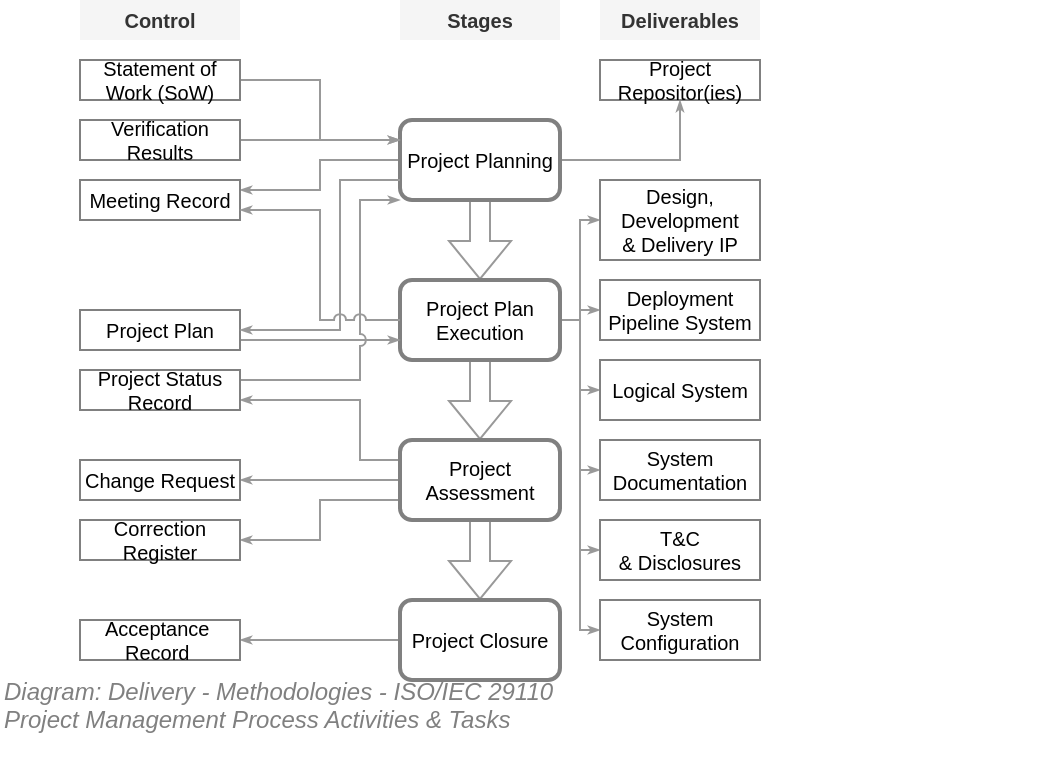 <mxfile compressed="false" version="17.5.0" type="google">
  <diagram id="hbhtlsC5WST3zJC881ve" name="ISO-29110-Basic-Project Management Processes, Activities, Tasks">
    <mxGraphModel grid="1" page="1" gridSize="10" guides="1" tooltips="1" connect="1" arrows="1" fold="1" pageScale="1" pageWidth="827" pageHeight="1169" math="0" shadow="0">
      <root>
        <mxCell id="LK1oiG8ELNqy3hZ6TInz-0" />
        <mxCell id="LK1oiG8ELNqy3hZ6TInz-1" parent="LK1oiG8ELNqy3hZ6TInz-0" />
        <mxCell id="LK1oiG8ELNqy3hZ6TInz-2" style="edgeStyle=elbowEdgeStyle;rounded=0;jumpStyle=arc;orthogonalLoop=1;jettySize=auto;html=1;entryX=0.5;entryY=1;entryDx=0;entryDy=0;startSize=2;endArrow=classicThin;endFill=1;endSize=3;strokeColor=#999999;strokeWidth=1;fillColor=none;gradientColor=#ffffff;fontSize=10;exitX=1;exitY=0.5;exitDx=0;exitDy=0;" edge="1" parent="LK1oiG8ELNqy3hZ6TInz-1" source="LK1oiG8ELNqy3hZ6TInz-5" target="LK1oiG8ELNqy3hZ6TInz-11">
          <mxGeometry relative="1" as="geometry">
            <Array as="points">
              <mxPoint x="460" y="290" />
            </Array>
          </mxGeometry>
        </mxCell>
        <mxCell id="LK1oiG8ELNqy3hZ6TInz-3" style="edgeStyle=elbowEdgeStyle;rounded=0;jumpStyle=arc;orthogonalLoop=1;jettySize=auto;html=1;entryX=1;entryY=0.25;entryDx=0;entryDy=0;startSize=2;endArrow=classicThin;endFill=1;endSize=3;strokeColor=#999999;strokeWidth=1;fillColor=none;gradientColor=#ffffff;fontSize=10;" edge="1" parent="LK1oiG8ELNqy3hZ6TInz-1" target="LK1oiG8ELNqy3hZ6TInz-10">
          <mxGeometry relative="1" as="geometry">
            <mxPoint x="320" y="300" as="sourcePoint" />
          </mxGeometry>
        </mxCell>
        <mxCell id="LK1oiG8ELNqy3hZ6TInz-4" style="edgeStyle=none;rounded=0;jumpStyle=arc;orthogonalLoop=1;jettySize=auto;html=1;entryX=0.5;entryY=0;entryDx=0;entryDy=0;endArrow=classicThin;endFill=1;strokeColor=#999999;strokeWidth=1;fillColor=none;gradientColor=#ffffff;fontSize=10;shape=flexArrow;" edge="1" parent="LK1oiG8ELNqy3hZ6TInz-1" source="LK1oiG8ELNqy3hZ6TInz-5" target="LK1oiG8ELNqy3hZ6TInz-20">
          <mxGeometry relative="1" as="geometry" />
        </mxCell>
        <mxCell id="LK1oiG8ELNqy3hZ6TInz-5" value="Project Planning" style="rounded=1;whiteSpace=wrap;html=1;strokeColor=#808080;strokeWidth=2;fontSize=10;align=center;" vertex="1" parent="LK1oiG8ELNqy3hZ6TInz-1">
          <mxGeometry x="320" y="280" width="80" height="40" as="geometry" />
        </mxCell>
        <mxCell id="LK1oiG8ELNqy3hZ6TInz-6" style="edgeStyle=elbowEdgeStyle;rounded=0;jumpStyle=arc;orthogonalLoop=1;jettySize=auto;html=1;startSize=2;endArrow=classicThin;endFill=1;endSize=3;strokeColor=#999999;strokeWidth=1;fillColor=none;gradientColor=#ffffff;fontSize=10;" edge="1" parent="LK1oiG8ELNqy3hZ6TInz-1" source="LK1oiG8ELNqy3hZ6TInz-7">
          <mxGeometry relative="1" as="geometry">
            <mxPoint x="320" y="290" as="targetPoint" />
          </mxGeometry>
        </mxCell>
        <mxCell id="LK1oiG8ELNqy3hZ6TInz-7" value="Statement of Work (SoW)" style="rounded=0;whiteSpace=wrap;html=1;strokeColor=#808080;strokeWidth=1;fontSize=10;align=center;" vertex="1" parent="LK1oiG8ELNqy3hZ6TInz-1">
          <mxGeometry x="160" y="250" width="80" height="20" as="geometry" />
        </mxCell>
        <mxCell id="LK1oiG8ELNqy3hZ6TInz-8" style="edgeStyle=elbowEdgeStyle;rounded=0;jumpStyle=arc;orthogonalLoop=1;jettySize=auto;html=1;startSize=2;endArrow=classicThin;endFill=1;endSize=3;strokeColor=#999999;strokeWidth=1;fillColor=none;gradientColor=#ffffff;fontSize=10;exitX=1;exitY=0.5;exitDx=0;exitDy=0;" edge="1" parent="LK1oiG8ELNqy3hZ6TInz-1" source="LK1oiG8ELNqy3hZ6TInz-9">
          <mxGeometry relative="1" as="geometry">
            <mxPoint x="320" y="290" as="targetPoint" />
          </mxGeometry>
        </mxCell>
        <mxCell id="LK1oiG8ELNqy3hZ6TInz-9" value="Verification Results" style="rounded=0;whiteSpace=wrap;html=1;strokeColor=#808080;strokeWidth=1;fontSize=10;align=center;" vertex="1" parent="LK1oiG8ELNqy3hZ6TInz-1">
          <mxGeometry x="160" y="280" width="80" height="20" as="geometry" />
        </mxCell>
        <mxCell id="LK1oiG8ELNqy3hZ6TInz-10" value="Meeting Record" style="rounded=0;whiteSpace=wrap;html=1;strokeColor=#808080;strokeWidth=1;fontSize=10;align=center;" vertex="1" parent="LK1oiG8ELNqy3hZ6TInz-1">
          <mxGeometry x="160" y="310" width="80" height="20" as="geometry" />
        </mxCell>
        <mxCell id="LK1oiG8ELNqy3hZ6TInz-11" value="Project Repositor(ies)" style="rounded=0;whiteSpace=wrap;html=1;strokeColor=#808080;strokeWidth=1;fontSize=10;align=center;" vertex="1" parent="LK1oiG8ELNqy3hZ6TInz-1">
          <mxGeometry x="420" y="250" width="80" height="20" as="geometry" />
        </mxCell>
        <mxCell id="LK1oiG8ELNqy3hZ6TInz-12" style="edgeStyle=elbowEdgeStyle;rounded=0;jumpStyle=arc;orthogonalLoop=1;jettySize=auto;html=1;entryX=1;entryY=0.75;entryDx=0;entryDy=0;startSize=2;endArrow=classicThin;endFill=1;endSize=3;strokeColor=#999999;strokeWidth=1;fillColor=none;gradientColor=#ffffff;fontSize=10;exitX=0;exitY=0.25;exitDx=0;exitDy=0;" edge="1" parent="LK1oiG8ELNqy3hZ6TInz-1" source="LK1oiG8ELNqy3hZ6TInz-25" target="LK1oiG8ELNqy3hZ6TInz-34">
          <mxGeometry relative="1" as="geometry">
            <Array as="points">
              <mxPoint x="300" y="480" />
            </Array>
          </mxGeometry>
        </mxCell>
        <mxCell id="LK1oiG8ELNqy3hZ6TInz-13" style="edgeStyle=elbowEdgeStyle;rounded=0;jumpStyle=arc;orthogonalLoop=1;jettySize=auto;html=1;entryX=0;entryY=0.5;entryDx=0;entryDy=0;startSize=2;endArrow=classicThin;endFill=1;endSize=3;strokeColor=#999999;strokeWidth=1;fillColor=none;gradientColor=#ffffff;fontSize=10;exitX=1;exitY=0.5;exitDx=0;exitDy=0;" edge="1" parent="LK1oiG8ELNqy3hZ6TInz-1" source="LK1oiG8ELNqy3hZ6TInz-20" target="LK1oiG8ELNqy3hZ6TInz-36">
          <mxGeometry relative="1" as="geometry">
            <mxPoint x="320" y="520" as="sourcePoint" />
          </mxGeometry>
        </mxCell>
        <mxCell id="LK1oiG8ELNqy3hZ6TInz-14" style="edgeStyle=elbowEdgeStyle;rounded=0;jumpStyle=arc;orthogonalLoop=1;jettySize=auto;html=1;entryX=0;entryY=0.5;entryDx=0;entryDy=0;startSize=2;endArrow=classicThin;endFill=1;endSize=3;strokeColor=#999999;strokeWidth=1;fillColor=none;gradientColor=#ffffff;fontSize=10;exitX=1;exitY=0.5;exitDx=0;exitDy=0;" edge="1" parent="LK1oiG8ELNqy3hZ6TInz-1" source="LK1oiG8ELNqy3hZ6TInz-20" target="LK1oiG8ELNqy3hZ6TInz-28">
          <mxGeometry relative="1" as="geometry">
            <mxPoint x="320" y="520" as="sourcePoint" />
          </mxGeometry>
        </mxCell>
        <mxCell id="LK1oiG8ELNqy3hZ6TInz-15" style="edgeStyle=elbowEdgeStyle;rounded=0;jumpStyle=arc;orthogonalLoop=1;jettySize=auto;html=1;entryX=0;entryY=0.5;entryDx=0;entryDy=0;startSize=2;endArrow=classicThin;endFill=1;endSize=3;strokeColor=#999999;strokeWidth=1;fillColor=none;gradientColor=#ffffff;fontSize=10;exitX=1;exitY=0.5;exitDx=0;exitDy=0;" edge="1" parent="LK1oiG8ELNqy3hZ6TInz-1" source="LK1oiG8ELNqy3hZ6TInz-20" target="LK1oiG8ELNqy3hZ6TInz-27">
          <mxGeometry relative="1" as="geometry">
            <mxPoint x="320" y="520" as="sourcePoint" />
            <Array as="points" />
          </mxGeometry>
        </mxCell>
        <mxCell id="LK1oiG8ELNqy3hZ6TInz-16" style="edgeStyle=elbowEdgeStyle;rounded=0;jumpStyle=arc;orthogonalLoop=1;jettySize=auto;html=1;entryX=0;entryY=0.5;entryDx=0;entryDy=0;startSize=2;endArrow=classicThin;endFill=1;endSize=3;strokeColor=#999999;strokeWidth=1;fillColor=none;gradientColor=#ffffff;fontSize=10;" edge="1" parent="LK1oiG8ELNqy3hZ6TInz-1" source="LK1oiG8ELNqy3hZ6TInz-20" target="LK1oiG8ELNqy3hZ6TInz-41">
          <mxGeometry relative="1" as="geometry">
            <Array as="points">
              <mxPoint x="410" y="480" />
            </Array>
          </mxGeometry>
        </mxCell>
        <mxCell id="LK1oiG8ELNqy3hZ6TInz-17" style="edgeStyle=elbowEdgeStyle;rounded=0;jumpStyle=arc;orthogonalLoop=1;jettySize=auto;html=1;entryX=0;entryY=0.5;entryDx=0;entryDy=0;startSize=2;endArrow=classicThin;endFill=1;endSize=3;strokeColor=#999999;strokeWidth=1;fillColor=none;gradientColor=#ffffff;fontSize=10;exitX=1;exitY=0.5;exitDx=0;exitDy=0;" edge="1" parent="LK1oiG8ELNqy3hZ6TInz-1" source="LK1oiG8ELNqy3hZ6TInz-20" target="LK1oiG8ELNqy3hZ6TInz-37">
          <mxGeometry relative="1" as="geometry" />
        </mxCell>
        <mxCell id="LK1oiG8ELNqy3hZ6TInz-18" style="edgeStyle=elbowEdgeStyle;rounded=0;jumpStyle=arc;orthogonalLoop=1;jettySize=auto;html=1;entryX=0;entryY=0.5;entryDx=0;entryDy=0;startSize=2;endArrow=classicThin;endFill=1;endSize=3;strokeColor=#999999;strokeWidth=1;fillColor=none;gradientColor=#ffffff;fontSize=10;exitX=1;exitY=0.5;exitDx=0;exitDy=0;" edge="1" parent="LK1oiG8ELNqy3hZ6TInz-1" source="LK1oiG8ELNqy3hZ6TInz-20" target="LK1oiG8ELNqy3hZ6TInz-40">
          <mxGeometry relative="1" as="geometry" />
        </mxCell>
        <mxCell id="LK1oiG8ELNqy3hZ6TInz-19" style="edgeStyle=none;rounded=0;jumpStyle=arc;orthogonalLoop=1;jettySize=auto;html=1;entryX=0.5;entryY=0;entryDx=0;entryDy=0;endArrow=classicThin;endFill=1;strokeColor=#999999;strokeWidth=1;fillColor=none;gradientColor=#ffffff;fontSize=10;shape=flexArrow;exitX=0.5;exitY=1;exitDx=0;exitDy=0;" edge="1" parent="LK1oiG8ELNqy3hZ6TInz-1" source="LK1oiG8ELNqy3hZ6TInz-20" target="LK1oiG8ELNqy3hZ6TInz-25">
          <mxGeometry relative="1" as="geometry">
            <mxPoint x="360" y="410" as="sourcePoint" />
          </mxGeometry>
        </mxCell>
        <mxCell id="LK1oiG8ELNqy3hZ6TInz-20" value="Project Plan Execution" style="rounded=1;whiteSpace=wrap;html=1;strokeColor=#808080;strokeWidth=2;fontSize=10;align=center;" vertex="1" parent="LK1oiG8ELNqy3hZ6TInz-1">
          <mxGeometry x="320" y="360" width="80" height="40" as="geometry" />
        </mxCell>
        <mxCell id="LK1oiG8ELNqy3hZ6TInz-21" style="edgeStyle=elbowEdgeStyle;rounded=0;jumpStyle=arc;orthogonalLoop=1;jettySize=auto;html=1;entryX=1;entryY=0.5;entryDx=0;entryDy=0;startSize=2;endArrow=classicThin;endFill=1;endSize=3;strokeColor=#999999;strokeWidth=1;fillColor=none;gradientColor=#ffffff;fontSize=10;exitX=0;exitY=0.5;exitDx=0;exitDy=0;" edge="1" parent="LK1oiG8ELNqy3hZ6TInz-1" source="LK1oiG8ELNqy3hZ6TInz-25" target="LK1oiG8ELNqy3hZ6TInz-26">
          <mxGeometry relative="1" as="geometry">
            <mxPoint x="320" y="500" as="sourcePoint" />
          </mxGeometry>
        </mxCell>
        <mxCell id="LK1oiG8ELNqy3hZ6TInz-22" style="edgeStyle=elbowEdgeStyle;rounded=0;jumpStyle=arc;orthogonalLoop=1;jettySize=auto;html=1;entryX=1;entryY=0.5;entryDx=0;entryDy=0;startSize=2;endArrow=classicThin;endFill=1;endSize=3;strokeColor=#999999;strokeWidth=1;fillColor=none;gradientColor=#ffffff;fontSize=10;exitX=0;exitY=0.75;exitDx=0;exitDy=0;" edge="1" parent="LK1oiG8ELNqy3hZ6TInz-1" source="LK1oiG8ELNqy3hZ6TInz-25" target="LK1oiG8ELNqy3hZ6TInz-35">
          <mxGeometry relative="1" as="geometry">
            <Array as="points">
              <mxPoint x="280" y="480" />
            </Array>
          </mxGeometry>
        </mxCell>
        <mxCell id="LK1oiG8ELNqy3hZ6TInz-23" style="rounded=0;jumpStyle=arc;orthogonalLoop=1;jettySize=auto;html=1;entryX=1;entryY=0.5;entryDx=0;entryDy=0;startSize=2;endArrow=classicThin;endFill=1;endSize=3;strokeColor=#999999;strokeWidth=1;fillColor=none;gradientColor=#ffffff;fontSize=10;exitX=0;exitY=0.5;exitDx=0;exitDy=0;" edge="1" parent="LK1oiG8ELNqy3hZ6TInz-1" source="LK1oiG8ELNqy3hZ6TInz-29" target="LK1oiG8ELNqy3hZ6TInz-30">
          <mxGeometry relative="1" as="geometry" />
        </mxCell>
        <mxCell id="LK1oiG8ELNqy3hZ6TInz-24" style="edgeStyle=none;rounded=0;jumpStyle=arc;orthogonalLoop=1;jettySize=auto;html=1;entryX=0.5;entryY=0;entryDx=0;entryDy=0;endArrow=classicThin;endFill=1;strokeColor=#999999;strokeWidth=1;fillColor=none;gradientColor=#ffffff;fontSize=10;shape=flexArrow;" edge="1" parent="LK1oiG8ELNqy3hZ6TInz-1" source="LK1oiG8ELNqy3hZ6TInz-25" target="LK1oiG8ELNqy3hZ6TInz-29">
          <mxGeometry relative="1" as="geometry" />
        </mxCell>
        <mxCell id="LK1oiG8ELNqy3hZ6TInz-25" value="Project Assessment" style="rounded=1;whiteSpace=wrap;html=1;strokeColor=#808080;strokeWidth=2;fontSize=10;align=center;" vertex="1" parent="LK1oiG8ELNqy3hZ6TInz-1">
          <mxGeometry x="320" y="440" width="80" height="40" as="geometry" />
        </mxCell>
        <mxCell id="LK1oiG8ELNqy3hZ6TInz-26" value="Change Request" style="rounded=0;whiteSpace=wrap;html=1;strokeColor=#808080;strokeWidth=1;fontSize=10;align=center;" vertex="1" parent="LK1oiG8ELNqy3hZ6TInz-1">
          <mxGeometry x="160" y="450" width="80" height="20" as="geometry" />
        </mxCell>
        <mxCell id="LK1oiG8ELNqy3hZ6TInz-27" value="System Configuration" style="rounded=0;whiteSpace=wrap;html=1;strokeColor=#808080;strokeWidth=1;fontSize=10;align=center;" vertex="1" parent="LK1oiG8ELNqy3hZ6TInz-1">
          <mxGeometry x="420" y="520" width="80" height="30" as="geometry" />
        </mxCell>
        <mxCell id="LK1oiG8ELNqy3hZ6TInz-28" value="System Documentation" style="rounded=0;whiteSpace=wrap;html=1;strokeColor=#808080;strokeWidth=1;fontSize=10;align=center;" vertex="1" parent="LK1oiG8ELNqy3hZ6TInz-1">
          <mxGeometry x="420" y="440" width="80" height="30" as="geometry" />
        </mxCell>
        <mxCell id="LK1oiG8ELNqy3hZ6TInz-29" value="Project Closure" style="rounded=1;whiteSpace=wrap;html=1;strokeColor=#808080;strokeWidth=2;fontSize=10;align=center;" vertex="1" parent="LK1oiG8ELNqy3hZ6TInz-1">
          <mxGeometry x="320" y="520" width="80" height="40" as="geometry" />
        </mxCell>
        <mxCell id="LK1oiG8ELNqy3hZ6TInz-30" value="Acceptance&amp;nbsp; Record&amp;nbsp;" style="rounded=0;whiteSpace=wrap;html=1;strokeColor=#808080;strokeWidth=1;fontSize=10;align=center;" vertex="1" parent="LK1oiG8ELNqy3hZ6TInz-1">
          <mxGeometry x="160" y="530" width="80" height="20" as="geometry" />
        </mxCell>
        <mxCell id="LK1oiG8ELNqy3hZ6TInz-31" style="rounded=0;jumpStyle=arc;orthogonalLoop=1;jettySize=auto;html=1;entryX=0;entryY=0.75;entryDx=0;entryDy=0;startSize=2;endArrow=classicThin;endFill=1;endSize=3;strokeColor=#999999;strokeWidth=1;fillColor=none;gradientColor=#ffffff;fontSize=10;exitX=1;exitY=0.75;exitDx=0;exitDy=0;" edge="1" parent="LK1oiG8ELNqy3hZ6TInz-1" source="LK1oiG8ELNqy3hZ6TInz-32" target="LK1oiG8ELNqy3hZ6TInz-20">
          <mxGeometry relative="1" as="geometry" />
        </mxCell>
        <mxCell id="LK1oiG8ELNqy3hZ6TInz-32" value="Project Plan" style="rounded=0;whiteSpace=wrap;html=1;strokeColor=#808080;strokeWidth=1;fontSize=10;align=center;" vertex="1" parent="LK1oiG8ELNqy3hZ6TInz-1">
          <mxGeometry x="160" y="375" width="80" height="20" as="geometry" />
        </mxCell>
        <mxCell id="LK1oiG8ELNqy3hZ6TInz-33" style="edgeStyle=elbowEdgeStyle;rounded=0;jumpStyle=arc;orthogonalLoop=1;jettySize=auto;html=1;startSize=2;endArrow=classicThin;endFill=1;endSize=3;strokeColor=#999999;strokeWidth=1;fillColor=none;gradientColor=#ffffff;fontSize=10;exitX=1;exitY=0.25;exitDx=0;exitDy=0;entryX=0;entryY=1;entryDx=0;entryDy=0;" edge="1" parent="LK1oiG8ELNqy3hZ6TInz-1" source="LK1oiG8ELNqy3hZ6TInz-34" target="LK1oiG8ELNqy3hZ6TInz-5">
          <mxGeometry relative="1" as="geometry">
            <mxPoint x="400" y="310" as="targetPoint" />
            <Array as="points">
              <mxPoint x="300" y="380" />
            </Array>
          </mxGeometry>
        </mxCell>
        <mxCell id="LK1oiG8ELNqy3hZ6TInz-34" value="Project Status Record" style="rounded=0;whiteSpace=wrap;html=1;strokeColor=#808080;strokeWidth=1;fontSize=10;align=center;" vertex="1" parent="LK1oiG8ELNqy3hZ6TInz-1">
          <mxGeometry x="160" y="405" width="80" height="20" as="geometry" />
        </mxCell>
        <mxCell id="LK1oiG8ELNqy3hZ6TInz-35" value="Correction Register" style="rounded=0;whiteSpace=wrap;html=1;strokeColor=#808080;strokeWidth=1;fontSize=10;align=center;" vertex="1" parent="LK1oiG8ELNqy3hZ6TInz-1">
          <mxGeometry x="160" y="480" width="80" height="20" as="geometry" />
        </mxCell>
        <mxCell id="LK1oiG8ELNqy3hZ6TInz-36" value="Logical System" style="rounded=0;whiteSpace=wrap;html=1;strokeColor=#808080;strokeWidth=1;fontSize=10;align=center;" vertex="1" parent="LK1oiG8ELNqy3hZ6TInz-1">
          <mxGeometry x="420" y="400" width="80" height="30" as="geometry" />
        </mxCell>
        <mxCell id="LK1oiG8ELNqy3hZ6TInz-37" value="Deployment Pipeline System" style="rounded=0;whiteSpace=wrap;html=1;strokeColor=#808080;strokeWidth=1;fontSize=10;align=center;" vertex="1" parent="LK1oiG8ELNqy3hZ6TInz-1">
          <mxGeometry x="420" y="360" width="80" height="30" as="geometry" />
        </mxCell>
        <mxCell id="LK1oiG8ELNqy3hZ6TInz-38" style="edgeStyle=elbowEdgeStyle;rounded=0;jumpStyle=arc;orthogonalLoop=1;jettySize=auto;html=1;exitX=0;exitY=0.75;exitDx=0;exitDy=0;entryX=1;entryY=0.5;entryDx=0;entryDy=0;startSize=2;endArrow=classicThin;endFill=1;endSize=3;strokeColor=#999999;strokeWidth=1;fillColor=none;gradientColor=#ffffff;fontSize=10;" edge="1" parent="LK1oiG8ELNqy3hZ6TInz-1" source="LK1oiG8ELNqy3hZ6TInz-5" target="LK1oiG8ELNqy3hZ6TInz-32">
          <mxGeometry relative="1" as="geometry">
            <Array as="points">
              <mxPoint x="290" y="370" />
            </Array>
          </mxGeometry>
        </mxCell>
        <mxCell id="LK1oiG8ELNqy3hZ6TInz-39" style="edgeStyle=elbowEdgeStyle;rounded=0;jumpStyle=arc;orthogonalLoop=1;jettySize=auto;html=1;startSize=2;endArrow=classicThin;endFill=1;endSize=3;strokeColor=#999999;strokeWidth=1;fillColor=none;gradientColor=#ffffff;fontSize=10;entryX=1;entryY=0.75;entryDx=0;entryDy=0;exitX=0;exitY=0.5;exitDx=0;exitDy=0;" edge="1" parent="LK1oiG8ELNqy3hZ6TInz-1" source="LK1oiG8ELNqy3hZ6TInz-20" target="LK1oiG8ELNqy3hZ6TInz-10">
          <mxGeometry relative="1" as="geometry">
            <mxPoint x="580" y="320" as="targetPoint" />
            <Array as="points">
              <mxPoint x="280" y="380" />
            </Array>
          </mxGeometry>
        </mxCell>
        <mxCell id="LK1oiG8ELNqy3hZ6TInz-40" value="Design, Development &lt;br&gt;&amp;amp; Delivery IP" style="rounded=0;whiteSpace=wrap;html=1;strokeColor=#808080;strokeWidth=1;fontSize=10;align=center;" vertex="1" parent="LK1oiG8ELNqy3hZ6TInz-1">
          <mxGeometry x="420" y="310" width="80" height="40" as="geometry" />
        </mxCell>
        <mxCell id="LK1oiG8ELNqy3hZ6TInz-41" value="T&amp;amp;C&lt;br&gt;&amp;amp; Disclosures" style="rounded=0;whiteSpace=wrap;html=1;strokeColor=#808080;strokeWidth=1;fontSize=10;align=center;" vertex="1" parent="LK1oiG8ELNqy3hZ6TInz-1">
          <mxGeometry x="420" y="480" width="80" height="30" as="geometry" />
        </mxCell>
        <mxCell id="LK1oiG8ELNqy3hZ6TInz-42" value="Control" style="rounded=0;whiteSpace=wrap;html=1;strokeWidth=1;fontSize=10;align=center;fillColor=#f5f5f5;fontColor=#333333;strokeColor=none;fontStyle=1" vertex="1" parent="LK1oiG8ELNqy3hZ6TInz-1">
          <mxGeometry x="160" y="220" width="80" height="20" as="geometry" />
        </mxCell>
        <mxCell id="LK1oiG8ELNqy3hZ6TInz-43" value="Deliverables" style="rounded=0;whiteSpace=wrap;html=1;strokeWidth=1;fontSize=10;align=center;fillColor=#f5f5f5;fontColor=#333333;strokeColor=none;fontStyle=1" vertex="1" parent="LK1oiG8ELNqy3hZ6TInz-1">
          <mxGeometry x="420" y="220" width="80" height="20" as="geometry" />
        </mxCell>
        <mxCell id="LK1oiG8ELNqy3hZ6TInz-44" value="Stages" style="rounded=0;whiteSpace=wrap;html=1;strokeWidth=1;fontSize=10;align=center;fillColor=#f5f5f5;fontColor=#333333;strokeColor=none;fontStyle=1" vertex="1" parent="LK1oiG8ELNqy3hZ6TInz-1">
          <mxGeometry x="320" y="220" width="80" height="20" as="geometry" />
        </mxCell>
        <mxCell id="LK1oiG8ELNqy3hZ6TInz-45" value="&lt;font style=&quot;font-size: 12px&quot;&gt;&lt;span style=&quot;font-size: 12px&quot;&gt;Diagram: &lt;/span&gt;Delivery - Methodologies - ISO/IEC 29110 &lt;br&gt;Project Management Process Activities &amp;amp; Tasks&lt;br&gt;&lt;br&gt;&lt;/font&gt;" style="text;strokeColor=none;fillColor=none;html=1;fontSize=12;fontStyle=2;verticalAlign=middle;align=left;shadow=0;glass=0;comic=0;opacity=30;fontColor=#808080;" vertex="1" parent="LK1oiG8ELNqy3hZ6TInz-1">
          <mxGeometry x="120" y="560" width="520" height="40" as="geometry" />
        </mxCell>
      </root>
    </mxGraphModel>
  </diagram>
</mxfile>
